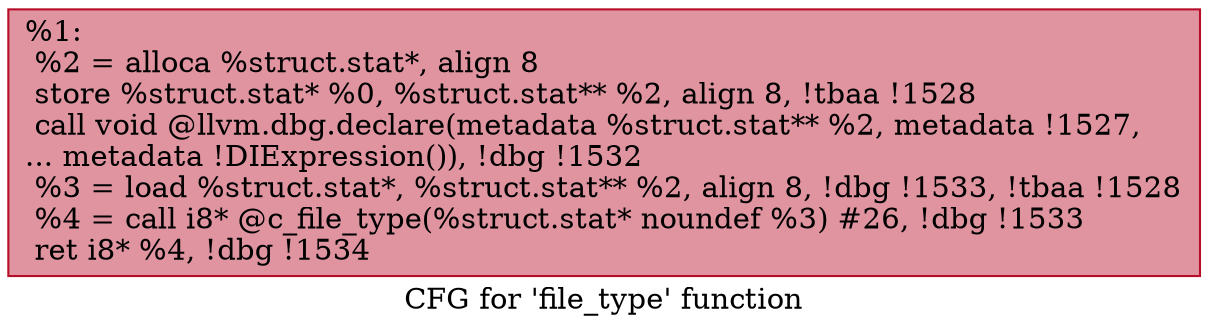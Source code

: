 digraph "CFG for 'file_type' function" {
	label="CFG for 'file_type' function";

	Node0x13669f0 [shape=record,color="#b70d28ff", style=filled, fillcolor="#b70d2870",label="{%1:\l  %2 = alloca %struct.stat*, align 8\l  store %struct.stat* %0, %struct.stat** %2, align 8, !tbaa !1528\l  call void @llvm.dbg.declare(metadata %struct.stat** %2, metadata !1527,\l... metadata !DIExpression()), !dbg !1532\l  %3 = load %struct.stat*, %struct.stat** %2, align 8, !dbg !1533, !tbaa !1528\l  %4 = call i8* @c_file_type(%struct.stat* noundef %3) #26, !dbg !1533\l  ret i8* %4, !dbg !1534\l}"];
}

